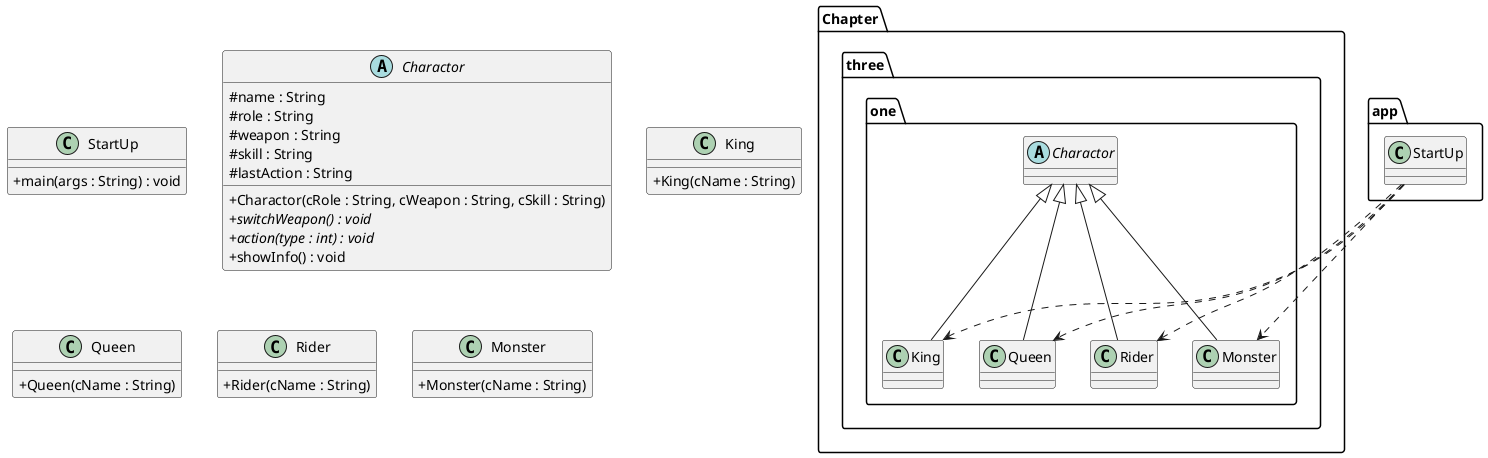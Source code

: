 @startuml SimpleGame
skinparam ClassAttributeIconSize 0
package Chapter.three.one{
    abstract class Charactor
    class King
    class Queen
    class Rider
    class Monster
    Charactor <|-- King
    Charactor <|-- Queen
    Charactor <|-- Rider
    Charactor <|-- Monster
}
package app{
    class StartUp
}

King<.up.StartUp
Queen<.up.StartUp
Rider<.up.StartUp
Monster<.up.StartUp


class StartUp{
    +main(args : String) : void
}
abstract class Charactor{
    #name : String
    #role : String
    #weapon : String
    #skill : String
    #lastAction : String
    +Charactor(cRole : String, cWeapon : String, cSkill : String)
    +<i>switchWeapon() : void</i>
    +<i>action(type : int) : void</i>
    +showInfo() : void
}

class King{
    +King(cName : String)
}

class Queen{
    +Queen(cName : String)
}

class Rider{
    +Rider(cName : String)
}
class Monster{
    +Monster(cName : String)
}
@enduml